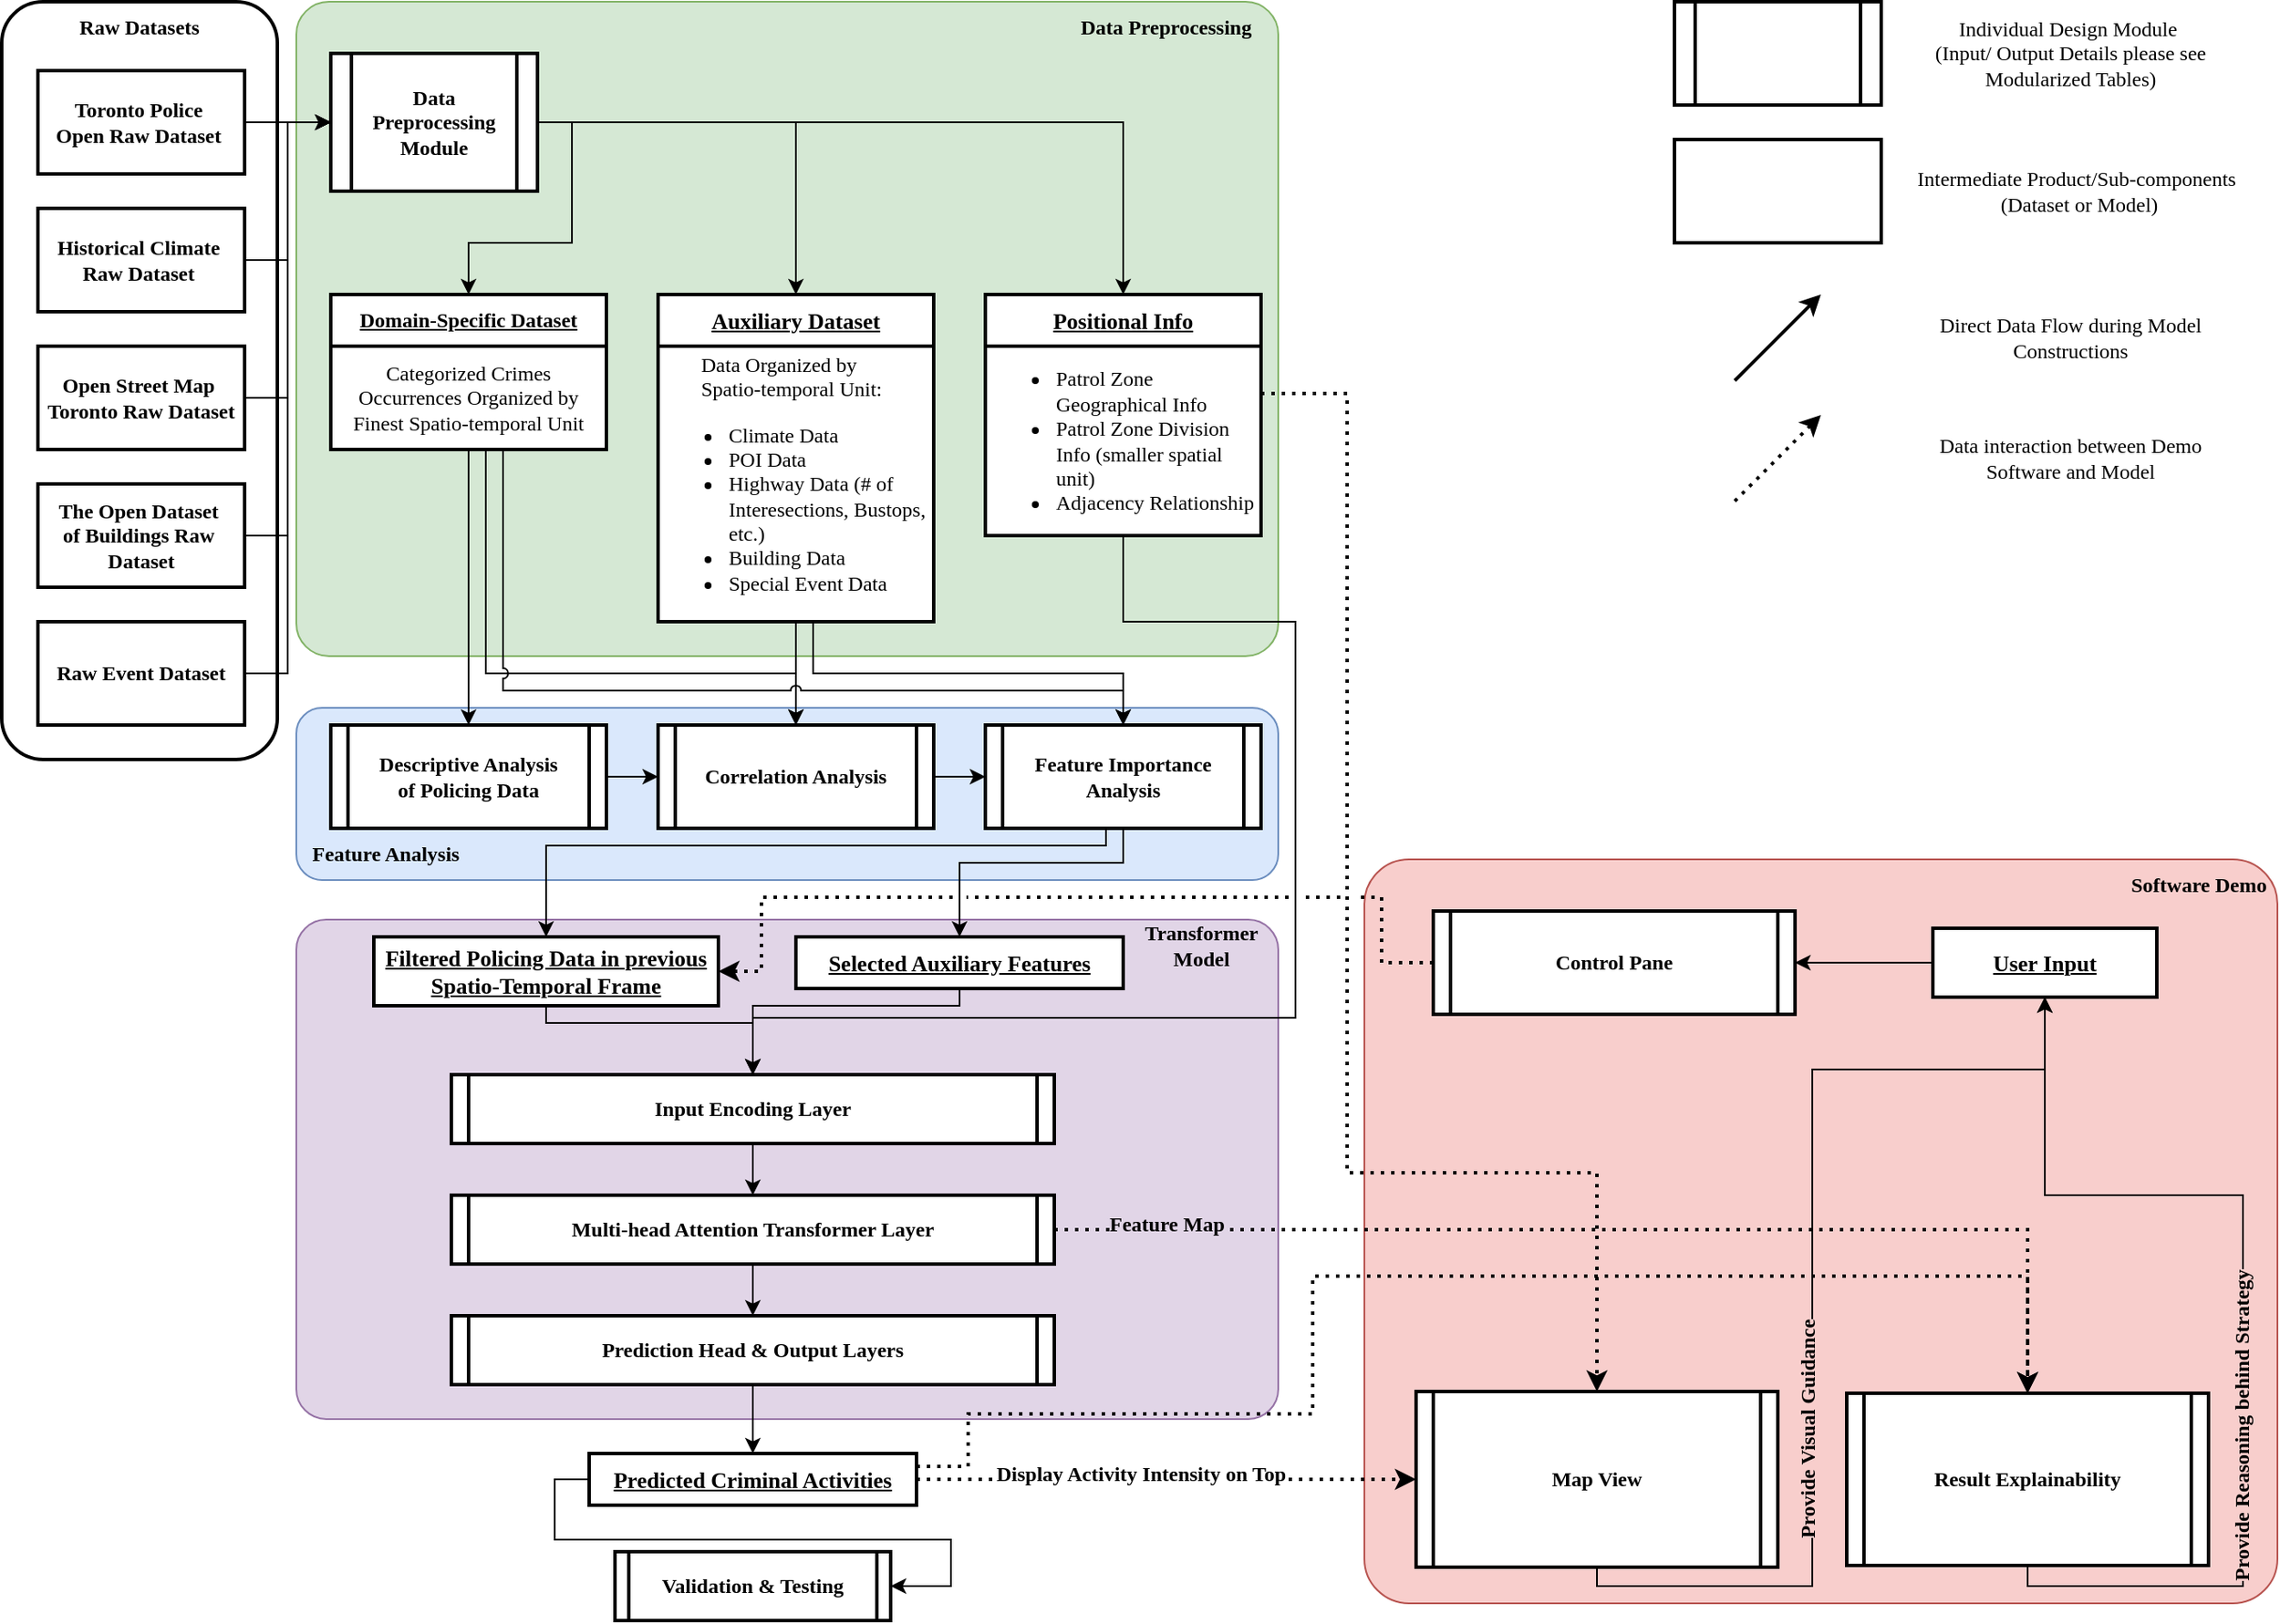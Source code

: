 <mxfile version="24.8.6">
  <diagram name="Page-1" id="9KT6z0C5snAwlKDgresB">
    <mxGraphModel dx="1434" dy="948" grid="1" gridSize="10" guides="1" tooltips="1" connect="1" arrows="1" fold="1" page="1" pageScale="1" pageWidth="850" pageHeight="1100" math="0" shadow="0">
      <root>
        <mxCell id="0" />
        <mxCell id="1" parent="0" />
        <mxCell id="OFZ48xxEI-NU4BdwsVLY-101" value="" style="rounded=1;whiteSpace=wrap;html=1;fillColor=#f8cecc;strokeColor=#b85450;arcSize=6;" vertex="1" parent="1">
          <mxGeometry x="900" y="618" width="530" height="432" as="geometry" />
        </mxCell>
        <mxCell id="OFZ48xxEI-NU4BdwsVLY-77" value="" style="rounded=1;whiteSpace=wrap;html=1;fillColor=#e1d5e7;strokeColor=#9673a6;arcSize=6;" vertex="1" parent="1">
          <mxGeometry x="280" y="653" width="570" height="290" as="geometry" />
        </mxCell>
        <mxCell id="OFZ48xxEI-NU4BdwsVLY-59" value="" style="rounded=1;whiteSpace=wrap;html=1;fillColor=#dae8fc;strokeColor=#6c8ebf;" vertex="1" parent="1">
          <mxGeometry x="280" y="530" width="570" height="100" as="geometry" />
        </mxCell>
        <mxCell id="OFZ48xxEI-NU4BdwsVLY-49" value="" style="rounded=1;whiteSpace=wrap;html=1;arcSize=5;fillColor=#d5e8d4;strokeColor=#82b366;" vertex="1" parent="1">
          <mxGeometry x="280" y="120" width="570" height="380" as="geometry" />
        </mxCell>
        <mxCell id="OFZ48xxEI-NU4BdwsVLY-46" value="" style="rounded=1;whiteSpace=wrap;html=1;fillColor=none;strokeColor=#000000;strokeWidth=2;" vertex="1" parent="1">
          <mxGeometry x="109" y="120" width="160" height="440" as="geometry" />
        </mxCell>
        <mxCell id="OFZ48xxEI-NU4BdwsVLY-25" style="edgeStyle=orthogonalEdgeStyle;rounded=0;orthogonalLoop=1;jettySize=auto;html=1;exitX=1;exitY=0.5;exitDx=0;exitDy=0;entryX=0;entryY=0.5;entryDx=0;entryDy=0;" edge="1" parent="1" source="OFZ48xxEI-NU4BdwsVLY-6" target="OFZ48xxEI-NU4BdwsVLY-14">
          <mxGeometry relative="1" as="geometry" />
        </mxCell>
        <mxCell id="OFZ48xxEI-NU4BdwsVLY-6" value="&lt;span style=&quot;white-space: nowrap;&quot;&gt;&lt;font face=&quot;Times New Roman&quot;&gt;&lt;b&gt;Toronto Police&amp;nbsp;&lt;/b&gt;&lt;/font&gt;&lt;/span&gt;&lt;div style=&quot;white-space: nowrap;&quot;&gt;&lt;font face=&quot;Times New Roman&quot;&gt;&lt;b&gt;Open Raw Dataset&amp;nbsp;&lt;/b&gt;&lt;/font&gt;&lt;/div&gt;" style="rounded=0;whiteSpace=wrap;html=1;strokeWidth=2;" vertex="1" parent="1">
          <mxGeometry x="130" y="160" width="120" height="60" as="geometry" />
        </mxCell>
        <mxCell id="OFZ48xxEI-NU4BdwsVLY-24" style="edgeStyle=orthogonalEdgeStyle;rounded=0;orthogonalLoop=1;jettySize=auto;html=1;exitX=1;exitY=0.5;exitDx=0;exitDy=0;entryX=0;entryY=0.5;entryDx=0;entryDy=0;" edge="1" parent="1" source="OFZ48xxEI-NU4BdwsVLY-7" target="OFZ48xxEI-NU4BdwsVLY-14">
          <mxGeometry relative="1" as="geometry" />
        </mxCell>
        <mxCell id="OFZ48xxEI-NU4BdwsVLY-7" value="&lt;font face=&quot;Times New Roman&quot;&gt;&lt;span style=&quot;text-wrap-mode: nowrap;&quot;&gt;&lt;b&gt;Historical Climate&amp;nbsp;&lt;/b&gt;&lt;/span&gt;&lt;/font&gt;&lt;div&gt;&lt;font face=&quot;Times New Roman&quot;&gt;&lt;span style=&quot;text-wrap-mode: nowrap;&quot;&gt;&lt;b&gt;Raw Dataset&amp;nbsp;&lt;/b&gt;&lt;/span&gt;&lt;/font&gt;&lt;/div&gt;" style="rounded=0;whiteSpace=wrap;html=1;strokeWidth=2;" vertex="1" parent="1">
          <mxGeometry x="130" y="240" width="120" height="60" as="geometry" />
        </mxCell>
        <mxCell id="OFZ48xxEI-NU4BdwsVLY-23" style="edgeStyle=orthogonalEdgeStyle;rounded=0;orthogonalLoop=1;jettySize=auto;html=1;exitX=1;exitY=0.5;exitDx=0;exitDy=0;entryX=0;entryY=0.5;entryDx=0;entryDy=0;" edge="1" parent="1" source="OFZ48xxEI-NU4BdwsVLY-12" target="OFZ48xxEI-NU4BdwsVLY-14">
          <mxGeometry relative="1" as="geometry" />
        </mxCell>
        <mxCell id="OFZ48xxEI-NU4BdwsVLY-12" value="&lt;font face=&quot;Times New Roman&quot;&gt;&lt;span style=&quot;text-wrap-mode: nowrap;&quot;&gt;&lt;b&gt;Open Street Map&amp;nbsp;&lt;/b&gt;&lt;/span&gt;&lt;/font&gt;&lt;div&gt;&lt;font face=&quot;Times New Roman&quot;&gt;&lt;span style=&quot;text-wrap-mode: nowrap;&quot;&gt;&lt;b&gt;Toronto Raw Dataset&lt;/b&gt;&lt;/span&gt;&lt;/font&gt;&lt;/div&gt;" style="rounded=0;whiteSpace=wrap;html=1;strokeWidth=2;" vertex="1" parent="1">
          <mxGeometry x="130" y="320" width="120" height="60" as="geometry" />
        </mxCell>
        <mxCell id="OFZ48xxEI-NU4BdwsVLY-21" style="edgeStyle=orthogonalEdgeStyle;rounded=0;orthogonalLoop=1;jettySize=auto;html=1;exitX=1;exitY=0.5;exitDx=0;exitDy=0;entryX=0;entryY=0.5;entryDx=0;entryDy=0;" edge="1" parent="1" source="OFZ48xxEI-NU4BdwsVLY-13" target="OFZ48xxEI-NU4BdwsVLY-14">
          <mxGeometry relative="1" as="geometry" />
        </mxCell>
        <mxCell id="OFZ48xxEI-NU4BdwsVLY-13" value="&lt;font face=&quot;Times New Roman&quot;&gt;&lt;span style=&quot;text-wrap-mode: nowrap;&quot;&gt;&lt;b&gt;The Open Dataset&amp;nbsp;&lt;/b&gt;&lt;/span&gt;&lt;/font&gt;&lt;div&gt;&lt;font face=&quot;Times New Roman&quot;&gt;&lt;span style=&quot;text-wrap-mode: nowrap;&quot;&gt;&lt;b&gt;of Buildings Raw&amp;nbsp;&lt;/b&gt;&lt;/span&gt;&lt;/font&gt;&lt;/div&gt;&lt;div&gt;&lt;font face=&quot;Times New Roman&quot;&gt;&lt;span style=&quot;text-wrap-mode: nowrap;&quot;&gt;&lt;b&gt;Dataset&lt;/b&gt;&lt;/span&gt;&lt;/font&gt;&lt;/div&gt;" style="rounded=0;whiteSpace=wrap;html=1;strokeWidth=2;" vertex="1" parent="1">
          <mxGeometry x="130" y="400" width="120" height="60" as="geometry" />
        </mxCell>
        <mxCell id="OFZ48xxEI-NU4BdwsVLY-39" style="edgeStyle=orthogonalEdgeStyle;rounded=0;orthogonalLoop=1;jettySize=auto;html=1;exitX=1;exitY=0.5;exitDx=0;exitDy=0;entryX=0.5;entryY=0;entryDx=0;entryDy=0;" edge="1" parent="1" source="OFZ48xxEI-NU4BdwsVLY-14" target="OFZ48xxEI-NU4BdwsVLY-33">
          <mxGeometry relative="1" as="geometry" />
        </mxCell>
        <mxCell id="OFZ48xxEI-NU4BdwsVLY-40" style="edgeStyle=orthogonalEdgeStyle;rounded=0;orthogonalLoop=1;jettySize=auto;html=1;exitX=1;exitY=0.5;exitDx=0;exitDy=0;entryX=0.5;entryY=0;entryDx=0;entryDy=0;" edge="1" parent="1" source="OFZ48xxEI-NU4BdwsVLY-14" target="OFZ48xxEI-NU4BdwsVLY-36">
          <mxGeometry relative="1" as="geometry" />
        </mxCell>
        <mxCell id="OFZ48xxEI-NU4BdwsVLY-43" style="edgeStyle=orthogonalEdgeStyle;rounded=0;orthogonalLoop=1;jettySize=auto;html=1;exitX=1;exitY=0.5;exitDx=0;exitDy=0;entryX=0.5;entryY=0;entryDx=0;entryDy=0;" edge="1" parent="1" source="OFZ48xxEI-NU4BdwsVLY-14" target="OFZ48xxEI-NU4BdwsVLY-42">
          <mxGeometry relative="1" as="geometry" />
        </mxCell>
        <mxCell id="OFZ48xxEI-NU4BdwsVLY-14" value="&lt;div&gt;Data&lt;/div&gt;Preprocessing&lt;div&gt;Module&lt;/div&gt;" style="shape=process;whiteSpace=wrap;html=1;backgroundOutline=1;strokeWidth=2;fontFamily=Times New Roman;fontStyle=1" vertex="1" parent="1">
          <mxGeometry x="300" y="150" width="120" height="80" as="geometry" />
        </mxCell>
        <mxCell id="OFZ48xxEI-NU4BdwsVLY-53" style="edgeStyle=orthogonalEdgeStyle;rounded=0;orthogonalLoop=1;jettySize=auto;html=1;exitX=0.5;exitY=1;exitDx=0;exitDy=0;entryX=0.5;entryY=0;entryDx=0;entryDy=0;" edge="1" parent="1" source="OFZ48xxEI-NU4BdwsVLY-32" target="OFZ48xxEI-NU4BdwsVLY-50">
          <mxGeometry relative="1" as="geometry" />
        </mxCell>
        <mxCell id="OFZ48xxEI-NU4BdwsVLY-55" style="edgeStyle=orthogonalEdgeStyle;rounded=0;orthogonalLoop=1;jettySize=auto;html=1;exitX=0.5;exitY=1;exitDx=0;exitDy=0;" edge="1" parent="1" source="OFZ48xxEI-NU4BdwsVLY-32" target="OFZ48xxEI-NU4BdwsVLY-51">
          <mxGeometry relative="1" as="geometry">
            <Array as="points">
              <mxPoint x="390" y="380" />
              <mxPoint x="390" y="510" />
              <mxPoint x="570" y="510" />
            </Array>
          </mxGeometry>
        </mxCell>
        <mxCell id="OFZ48xxEI-NU4BdwsVLY-57" style="edgeStyle=orthogonalEdgeStyle;rounded=0;orthogonalLoop=1;jettySize=auto;html=1;exitX=0.5;exitY=1;exitDx=0;exitDy=0;jumpStyle=arc;" edge="1" parent="1" source="OFZ48xxEI-NU4BdwsVLY-32" target="OFZ48xxEI-NU4BdwsVLY-54">
          <mxGeometry relative="1" as="geometry">
            <Array as="points">
              <mxPoint x="400" y="380" />
              <mxPoint x="400" y="520" />
              <mxPoint x="760" y="520" />
            </Array>
          </mxGeometry>
        </mxCell>
        <mxCell id="OFZ48xxEI-NU4BdwsVLY-32" value="&lt;span style=&quot;font-family: &amp;quot;Times New Roman&amp;quot;; text-align: left;&quot;&gt;Categorized Crimes Occurrences Organized by Finest S&lt;/span&gt;&lt;font face=&quot;Times New Roman&quot;&gt;&lt;span&gt;patio-temporal Unit&lt;/span&gt;&lt;/font&gt;" style="rounded=0;whiteSpace=wrap;html=1;strokeWidth=2;fontStyle=0" vertex="1" parent="1">
          <mxGeometry x="300" y="320" width="160" height="60" as="geometry" />
        </mxCell>
        <mxCell id="OFZ48xxEI-NU4BdwsVLY-33" value="Domain-Specific Dataset" style="rounded=0;whiteSpace=wrap;html=1;strokeWidth=2;fontStyle=5;fontFamily=Times New Roman;glass=0;" vertex="1" parent="1">
          <mxGeometry x="300" y="290" width="160" height="30" as="geometry" />
        </mxCell>
        <mxCell id="OFZ48xxEI-NU4BdwsVLY-56" style="edgeStyle=orthogonalEdgeStyle;rounded=0;orthogonalLoop=1;jettySize=auto;html=1;exitX=0.5;exitY=1;exitDx=0;exitDy=0;" edge="1" parent="1" source="OFZ48xxEI-NU4BdwsVLY-35" target="OFZ48xxEI-NU4BdwsVLY-51">
          <mxGeometry relative="1" as="geometry" />
        </mxCell>
        <mxCell id="OFZ48xxEI-NU4BdwsVLY-58" style="edgeStyle=orthogonalEdgeStyle;rounded=0;orthogonalLoop=1;jettySize=auto;html=1;exitX=0.5;exitY=1;exitDx=0;exitDy=0;entryX=0.5;entryY=0;entryDx=0;entryDy=0;" edge="1" parent="1" source="OFZ48xxEI-NU4BdwsVLY-35" target="OFZ48xxEI-NU4BdwsVLY-54">
          <mxGeometry relative="1" as="geometry">
            <Array as="points">
              <mxPoint x="580" y="480" />
              <mxPoint x="580" y="510" />
              <mxPoint x="760" y="510" />
            </Array>
          </mxGeometry>
        </mxCell>
        <mxCell id="OFZ48xxEI-NU4BdwsVLY-35" value="&lt;div style=&quot;text-align: left;&quot;&gt;&lt;span style=&quot;font-family: &amp;quot;Times New Roman&amp;quot;;&quot;&gt;&lt;span style=&quot;white-space: pre;&quot;&gt;&#x9;&lt;/span&gt;Data Organized by&amp;nbsp;&lt;/span&gt;&lt;br&gt;&lt;/div&gt;&lt;div style=&quot;text-align: left;&quot;&gt;&lt;font face=&quot;Times New Roman&quot;&gt;&lt;span&gt;&lt;span style=&quot;white-space: pre;&quot;&gt;&#x9;&lt;/span&gt;Spatio-temporal Unit:&lt;/span&gt;&lt;/font&gt;&lt;/div&gt;&lt;ul&gt;&lt;li style=&quot;text-align: left;&quot;&gt;&lt;font face=&quot;Times New Roman&quot;&gt;&lt;span&gt;Climate Data&lt;/span&gt;&lt;/font&gt;&lt;/li&gt;&lt;li style=&quot;text-align: left;&quot;&gt;&lt;span style=&quot;font-family: &amp;quot;Times New Roman&amp;quot;;&quot;&gt;POI Data&lt;/span&gt;&lt;/li&gt;&lt;li style=&quot;text-align: left;&quot;&gt;&lt;span style=&quot;font-family: &amp;quot;Times New Roman&amp;quot;;&quot;&gt;Highway Data (# of Interesections, Bustops, etc.)&lt;/span&gt;&lt;/li&gt;&lt;li style=&quot;text-align: left;&quot;&gt;&lt;span style=&quot;font-family: &amp;quot;Times New Roman&amp;quot;;&quot;&gt;Building Data&lt;/span&gt;&lt;/li&gt;&lt;li style=&quot;text-align: left;&quot;&gt;&lt;font face=&quot;Times New Roman&quot;&gt;&lt;span&gt;Special Event Data&lt;/span&gt;&lt;/font&gt;&lt;/li&gt;&lt;/ul&gt;" style="rounded=0;whiteSpace=wrap;html=1;strokeWidth=2;fontStyle=0" vertex="1" parent="1">
          <mxGeometry x="490" y="320" width="160" height="160" as="geometry" />
        </mxCell>
        <mxCell id="OFZ48xxEI-NU4BdwsVLY-36" value="&lt;p class=&quot;p1&quot; style=&quot;margin: 0px; font-stretch: normal; font-size: 13px; line-height: normal; font-size-adjust: none; font-kerning: auto; font-variant-alternates: normal; font-variant-ligatures: normal; font-variant-numeric: normal; font-variant-east-asian: normal; font-variant-position: normal; font-feature-settings: normal; font-optical-sizing: auto; font-variation-settings: normal; text-align: start;&quot;&gt;Auxiliary Dataset&lt;/p&gt;" style="rounded=0;whiteSpace=wrap;html=1;strokeWidth=2;fontStyle=5;fontFamily=Times New Roman;glass=0;" vertex="1" parent="1">
          <mxGeometry x="490" y="290" width="160" height="30" as="geometry" />
        </mxCell>
        <mxCell id="OFZ48xxEI-NU4BdwsVLY-38" style="edgeStyle=orthogonalEdgeStyle;rounded=0;orthogonalLoop=1;jettySize=auto;html=1;exitX=1;exitY=0.5;exitDx=0;exitDy=0;entryX=0;entryY=0.5;entryDx=0;entryDy=0;" edge="1" parent="1" source="OFZ48xxEI-NU4BdwsVLY-37" target="OFZ48xxEI-NU4BdwsVLY-14">
          <mxGeometry relative="1" as="geometry" />
        </mxCell>
        <mxCell id="OFZ48xxEI-NU4BdwsVLY-37" value="&lt;font face=&quot;Times New Roman&quot;&gt;&lt;span style=&quot;text-wrap-mode: nowrap;&quot;&gt;&lt;b&gt;Raw Event Dataset&lt;/b&gt;&lt;/span&gt;&lt;/font&gt;" style="rounded=0;whiteSpace=wrap;html=1;strokeWidth=2;" vertex="1" parent="1">
          <mxGeometry x="130" y="480" width="120" height="60" as="geometry" />
        </mxCell>
        <mxCell id="OFZ48xxEI-NU4BdwsVLY-72" style="edgeStyle=orthogonalEdgeStyle;rounded=0;orthogonalLoop=1;jettySize=auto;html=1;exitX=0.5;exitY=1;exitDx=0;exitDy=0;entryX=0.5;entryY=0;entryDx=0;entryDy=0;jumpStyle=arc;" edge="1" parent="1" source="OFZ48xxEI-NU4BdwsVLY-41" target="OFZ48xxEI-NU4BdwsVLY-68">
          <mxGeometry relative="1" as="geometry">
            <Array as="points">
              <mxPoint x="760" y="480" />
              <mxPoint x="860" y="480" />
              <mxPoint x="860" y="710" />
              <mxPoint x="545" y="710" />
            </Array>
          </mxGeometry>
        </mxCell>
        <mxCell id="OFZ48xxEI-NU4BdwsVLY-92" style="edgeStyle=orthogonalEdgeStyle;rounded=0;orthogonalLoop=1;jettySize=auto;html=1;exitX=1;exitY=0.25;exitDx=0;exitDy=0;entryX=0.5;entryY=0;entryDx=0;entryDy=0;dashed=1;dashPattern=1 2;strokeWidth=2;jumpStyle=arc;" edge="1" parent="1" source="OFZ48xxEI-NU4BdwsVLY-41" target="OFZ48xxEI-NU4BdwsVLY-84">
          <mxGeometry relative="1" as="geometry">
            <Array as="points">
              <mxPoint x="890" y="348" />
              <mxPoint x="890" y="800" />
              <mxPoint x="1035" y="800" />
            </Array>
          </mxGeometry>
        </mxCell>
        <mxCell id="OFZ48xxEI-NU4BdwsVLY-41" value="&lt;ul&gt;&lt;li style=&quot;text-align: left;&quot;&gt;&lt;font face=&quot;Times New Roman&quot;&gt;&lt;span&gt;Patrol Zone Geographical&amp;nbsp;Info&lt;/span&gt;&lt;/font&gt;&lt;/li&gt;&lt;li style=&quot;text-align: left;&quot;&gt;&lt;font face=&quot;Times New Roman&quot;&gt;&lt;span&gt;Patrol Zone Division Info (smaller spatial unit)&lt;/span&gt;&lt;/font&gt;&lt;/li&gt;&lt;li style=&quot;text-align: left;&quot;&gt;&lt;font face=&quot;Times New Roman&quot;&gt;&lt;span&gt;Adjacency Relationship&lt;/span&gt;&lt;/font&gt;&lt;/li&gt;&lt;/ul&gt;" style="rounded=0;whiteSpace=wrap;html=1;strokeWidth=2;fontStyle=0" vertex="1" parent="1">
          <mxGeometry x="680" y="320" width="160" height="110" as="geometry" />
        </mxCell>
        <mxCell id="OFZ48xxEI-NU4BdwsVLY-42" value="&lt;p class=&quot;p1&quot; style=&quot;margin: 0px; font-stretch: normal; font-size: 13px; line-height: normal; font-size-adjust: none; font-kerning: auto; font-variant-alternates: normal; font-variant-ligatures: normal; font-variant-numeric: normal; font-variant-east-asian: normal; font-variant-position: normal; font-feature-settings: normal; font-optical-sizing: auto; font-variation-settings: normal; text-align: start;&quot;&gt;Positional Info&lt;/p&gt;" style="rounded=0;whiteSpace=wrap;html=1;strokeWidth=2;fontStyle=5;fontFamily=Times New Roman;glass=0;" vertex="1" parent="1">
          <mxGeometry x="680" y="290" width="160" height="30" as="geometry" />
        </mxCell>
        <mxCell id="OFZ48xxEI-NU4BdwsVLY-47" value="Raw Datasets" style="text;html=1;align=center;verticalAlign=middle;whiteSpace=wrap;rounded=0;fontFamily=Times New Roman;fontStyle=1" vertex="1" parent="1">
          <mxGeometry x="124" y="120" width="130" height="30" as="geometry" />
        </mxCell>
        <mxCell id="OFZ48xxEI-NU4BdwsVLY-117" style="edgeStyle=orthogonalEdgeStyle;rounded=0;orthogonalLoop=1;jettySize=auto;html=1;exitX=1;exitY=0.5;exitDx=0;exitDy=0;entryX=0;entryY=0.5;entryDx=0;entryDy=0;" edge="1" parent="1" source="OFZ48xxEI-NU4BdwsVLY-50" target="OFZ48xxEI-NU4BdwsVLY-51">
          <mxGeometry relative="1" as="geometry" />
        </mxCell>
        <mxCell id="OFZ48xxEI-NU4BdwsVLY-50" value="Descriptive Analysis&lt;div&gt;of Policing Data&lt;/div&gt;" style="shape=process;whiteSpace=wrap;html=1;backgroundOutline=1;size=0.062;strokeWidth=2;fontFamily=Times New Roman;fontStyle=1" vertex="1" parent="1">
          <mxGeometry x="300" y="540" width="160" height="60" as="geometry" />
        </mxCell>
        <mxCell id="OFZ48xxEI-NU4BdwsVLY-118" style="edgeStyle=orthogonalEdgeStyle;rounded=0;orthogonalLoop=1;jettySize=auto;html=1;exitX=1;exitY=0.5;exitDx=0;exitDy=0;entryX=0;entryY=0.5;entryDx=0;entryDy=0;" edge="1" parent="1" source="OFZ48xxEI-NU4BdwsVLY-51" target="OFZ48xxEI-NU4BdwsVLY-54">
          <mxGeometry relative="1" as="geometry" />
        </mxCell>
        <mxCell id="OFZ48xxEI-NU4BdwsVLY-51" value="Correlation Analysis" style="shape=process;whiteSpace=wrap;html=1;backgroundOutline=1;size=0.062;strokeWidth=2;fontFamily=Times New Roman;fontStyle=1" vertex="1" parent="1">
          <mxGeometry x="490" y="540" width="160" height="60" as="geometry" />
        </mxCell>
        <mxCell id="OFZ48xxEI-NU4BdwsVLY-62" style="edgeStyle=orthogonalEdgeStyle;rounded=0;orthogonalLoop=1;jettySize=auto;html=1;exitX=0.5;exitY=1;exitDx=0;exitDy=0;entryX=0.5;entryY=0;entryDx=0;entryDy=0;" edge="1" parent="1" source="OFZ48xxEI-NU4BdwsVLY-54" target="OFZ48xxEI-NU4BdwsVLY-60">
          <mxGeometry relative="1" as="geometry">
            <Array as="points">
              <mxPoint x="760" y="620" />
              <mxPoint x="665" y="620" />
            </Array>
          </mxGeometry>
        </mxCell>
        <mxCell id="OFZ48xxEI-NU4BdwsVLY-66" style="edgeStyle=orthogonalEdgeStyle;rounded=0;orthogonalLoop=1;jettySize=auto;html=1;exitX=0.5;exitY=1;exitDx=0;exitDy=0;entryX=0.5;entryY=0;entryDx=0;entryDy=0;jumpStyle=arc;" edge="1" parent="1" source="OFZ48xxEI-NU4BdwsVLY-54" target="OFZ48xxEI-NU4BdwsVLY-63">
          <mxGeometry relative="1" as="geometry">
            <Array as="points">
              <mxPoint x="750" y="600" />
              <mxPoint x="750" y="610" />
              <mxPoint x="425" y="610" />
            </Array>
          </mxGeometry>
        </mxCell>
        <mxCell id="OFZ48xxEI-NU4BdwsVLY-54" value="Feature Importance Analysis" style="shape=process;whiteSpace=wrap;html=1;backgroundOutline=1;size=0.062;strokeWidth=2;fontFamily=Times New Roman;fontStyle=1" vertex="1" parent="1">
          <mxGeometry x="680" y="540" width="160" height="60" as="geometry" />
        </mxCell>
        <mxCell id="OFZ48xxEI-NU4BdwsVLY-70" style="edgeStyle=orthogonalEdgeStyle;rounded=0;orthogonalLoop=1;jettySize=auto;html=1;exitX=0.5;exitY=1;exitDx=0;exitDy=0;entryX=0.5;entryY=0;entryDx=0;entryDy=0;" edge="1" parent="1" source="OFZ48xxEI-NU4BdwsVLY-60" target="OFZ48xxEI-NU4BdwsVLY-68">
          <mxGeometry relative="1" as="geometry">
            <Array as="points">
              <mxPoint x="665" y="703" />
              <mxPoint x="545" y="703" />
            </Array>
          </mxGeometry>
        </mxCell>
        <mxCell id="OFZ48xxEI-NU4BdwsVLY-60" value="&lt;p class=&quot;p1&quot; style=&quot;margin: 0px; font-stretch: normal; font-size: 13px; line-height: normal; font-size-adjust: none; font-kerning: auto; font-variant-alternates: normal; font-variant-ligatures: normal; font-variant-numeric: normal; font-variant-east-asian: normal; font-variant-position: normal; font-feature-settings: normal; font-optical-sizing: auto; font-variation-settings: normal; text-align: start;&quot;&gt;Selected Auxiliary Features&lt;/p&gt;" style="rounded=0;whiteSpace=wrap;html=1;strokeWidth=2;fontStyle=5;fontFamily=Times New Roman;glass=0;" vertex="1" parent="1">
          <mxGeometry x="570" y="663" width="190" height="30" as="geometry" />
        </mxCell>
        <mxCell id="OFZ48xxEI-NU4BdwsVLY-69" style="edgeStyle=orthogonalEdgeStyle;rounded=0;orthogonalLoop=1;jettySize=auto;html=1;exitX=0.5;exitY=1;exitDx=0;exitDy=0;" edge="1" parent="1" source="OFZ48xxEI-NU4BdwsVLY-63" target="OFZ48xxEI-NU4BdwsVLY-68">
          <mxGeometry relative="1" as="geometry">
            <Array as="points">
              <mxPoint x="425" y="713" />
              <mxPoint x="545" y="713" />
            </Array>
          </mxGeometry>
        </mxCell>
        <mxCell id="OFZ48xxEI-NU4BdwsVLY-63" value="&lt;p style=&quot;margin: 0px; font-stretch: normal; font-size: 13px; line-height: normal; font-size-adjust: none; font-kerning: auto; font-variant-alternates: normal; font-variant-ligatures: normal; font-variant-numeric: normal; font-variant-east-asian: normal; font-variant-position: normal; font-feature-settings: normal; font-optical-sizing: auto; font-variation-settings: normal;&quot; class=&quot;p1&quot;&gt;Filtered Policing Data in previous Spatio-Temporal Frame&lt;/p&gt;" style="rounded=0;whiteSpace=wrap;html=1;strokeWidth=2;fontStyle=5;fontFamily=Times New Roman;glass=0;align=center;" vertex="1" parent="1">
          <mxGeometry x="325" y="663" width="200" height="40" as="geometry" />
        </mxCell>
        <mxCell id="OFZ48xxEI-NU4BdwsVLY-75" style="edgeStyle=orthogonalEdgeStyle;rounded=0;orthogonalLoop=1;jettySize=auto;html=1;exitX=0.5;exitY=1;exitDx=0;exitDy=0;entryX=0.5;entryY=0;entryDx=0;entryDy=0;" edge="1" parent="1" source="OFZ48xxEI-NU4BdwsVLY-68" target="OFZ48xxEI-NU4BdwsVLY-74">
          <mxGeometry relative="1" as="geometry" />
        </mxCell>
        <mxCell id="OFZ48xxEI-NU4BdwsVLY-68" value="Input Encoding Layer" style="shape=process;whiteSpace=wrap;html=1;backgroundOutline=1;size=0.029;strokeWidth=2;fontFamily=Times New Roman;fontStyle=1" vertex="1" parent="1">
          <mxGeometry x="370" y="743" width="350" height="40" as="geometry" />
        </mxCell>
        <mxCell id="OFZ48xxEI-NU4BdwsVLY-73" value="Data Preprocessing" style="text;html=1;align=center;verticalAlign=middle;whiteSpace=wrap;rounded=0;fontFamily=Times New Roman;fontStyle=1" vertex="1" parent="1">
          <mxGeometry x="720" y="120" width="130" height="30" as="geometry" />
        </mxCell>
        <mxCell id="OFZ48xxEI-NU4BdwsVLY-78" style="edgeStyle=orthogonalEdgeStyle;rounded=0;orthogonalLoop=1;jettySize=auto;html=1;exitX=0.5;exitY=1;exitDx=0;exitDy=0;entryX=0.5;entryY=0;entryDx=0;entryDy=0;" edge="1" parent="1" source="OFZ48xxEI-NU4BdwsVLY-74" target="OFZ48xxEI-NU4BdwsVLY-76">
          <mxGeometry relative="1" as="geometry" />
        </mxCell>
        <mxCell id="OFZ48xxEI-NU4BdwsVLY-94" style="edgeStyle=orthogonalEdgeStyle;rounded=0;orthogonalLoop=1;jettySize=auto;html=1;exitX=1;exitY=0.5;exitDx=0;exitDy=0;entryX=0.5;entryY=0;entryDx=0;entryDy=0;dashed=1;dashPattern=1 2;strokeWidth=2;" edge="1" parent="1" source="OFZ48xxEI-NU4BdwsVLY-74" target="OFZ48xxEI-NU4BdwsVLY-93">
          <mxGeometry relative="1" as="geometry" />
        </mxCell>
        <mxCell id="OFZ48xxEI-NU4BdwsVLY-111" value="&lt;font style=&quot;font-size: 12px;&quot; face=&quot;Times New Roman&quot;&gt;&lt;b style=&quot;font-size: 12px;&quot;&gt;Feature Map&lt;/b&gt;&lt;/font&gt;" style="edgeLabel;html=1;align=center;verticalAlign=middle;resizable=0;points=[];labelBackgroundColor=#e1d5e7;fontSize=12;" vertex="1" connectable="0" parent="OFZ48xxEI-NU4BdwsVLY-94">
          <mxGeometry x="-0.321" y="2" relative="1" as="geometry">
            <mxPoint x="-159" y="-1" as="offset" />
          </mxGeometry>
        </mxCell>
        <mxCell id="OFZ48xxEI-NU4BdwsVLY-74" value="&lt;p style=&quot;margin: 0px; font-stretch: normal; line-height: normal; font-size-adjust: none; font-kerning: auto; font-variant-alternates: normal; font-variant-ligatures: normal; font-variant-numeric: normal; font-variant-east-asian: normal; font-variant-position: normal; font-feature-settings: normal; font-optical-sizing: auto; font-variation-settings: normal; text-align: start;&quot; class=&quot;p1&quot;&gt;&lt;font style=&quot;font-size: 12px;&quot;&gt;Multi-head Attention Transformer Layer&lt;/font&gt;&lt;/p&gt;" style="shape=process;whiteSpace=wrap;html=1;backgroundOutline=1;size=0.029;strokeWidth=2;fontFamily=Times New Roman;fontStyle=1" vertex="1" parent="1">
          <mxGeometry x="370" y="813" width="350" height="40" as="geometry" />
        </mxCell>
        <mxCell id="OFZ48xxEI-NU4BdwsVLY-81" style="edgeStyle=orthogonalEdgeStyle;rounded=0;orthogonalLoop=1;jettySize=auto;html=1;exitX=0.5;exitY=1;exitDx=0;exitDy=0;entryX=0.5;entryY=0;entryDx=0;entryDy=0;" edge="1" parent="1" source="OFZ48xxEI-NU4BdwsVLY-76" target="OFZ48xxEI-NU4BdwsVLY-80">
          <mxGeometry relative="1" as="geometry" />
        </mxCell>
        <mxCell id="OFZ48xxEI-NU4BdwsVLY-76" value="&lt;p style=&quot;margin: 0px; font-stretch: normal; line-height: normal; font-size-adjust: none; font-kerning: auto; font-variant-alternates: normal; font-variant-ligatures: normal; font-variant-numeric: normal; font-variant-east-asian: normal; font-variant-position: normal; font-feature-settings: normal; font-optical-sizing: auto; font-variation-settings: normal; text-align: start;&quot; class=&quot;p1&quot;&gt;&lt;font style=&quot;font-size: 12px;&quot;&gt;Prediction Head &amp;amp; Output Layers&lt;/font&gt;&lt;/p&gt;" style="shape=process;whiteSpace=wrap;html=1;backgroundOutline=1;size=0.029;strokeWidth=2;fontFamily=Times New Roman;fontStyle=1" vertex="1" parent="1">
          <mxGeometry x="370" y="883" width="350" height="40" as="geometry" />
        </mxCell>
        <mxCell id="OFZ48xxEI-NU4BdwsVLY-87" style="edgeStyle=orthogonalEdgeStyle;rounded=0;orthogonalLoop=1;jettySize=auto;html=1;exitX=0;exitY=0.5;exitDx=0;exitDy=0;entryX=1;entryY=0.5;entryDx=0;entryDy=0;" edge="1" parent="1" source="OFZ48xxEI-NU4BdwsVLY-80" target="OFZ48xxEI-NU4BdwsVLY-86">
          <mxGeometry relative="1" as="geometry" />
        </mxCell>
        <mxCell id="OFZ48xxEI-NU4BdwsVLY-91" style="edgeStyle=orthogonalEdgeStyle;rounded=0;orthogonalLoop=1;jettySize=auto;html=1;exitX=1;exitY=0.5;exitDx=0;exitDy=0;entryX=0;entryY=0.5;entryDx=0;entryDy=0;dashed=1;dashPattern=1 2;strokeWidth=2;" edge="1" parent="1" source="OFZ48xxEI-NU4BdwsVLY-80" target="OFZ48xxEI-NU4BdwsVLY-84">
          <mxGeometry relative="1" as="geometry" />
        </mxCell>
        <mxCell id="OFZ48xxEI-NU4BdwsVLY-119" style="edgeStyle=orthogonalEdgeStyle;rounded=0;orthogonalLoop=1;jettySize=auto;html=1;exitX=1;exitY=0.25;exitDx=0;exitDy=0;entryX=0.5;entryY=0;entryDx=0;entryDy=0;strokeWidth=2;dashed=1;dashPattern=1 2;" edge="1" parent="1" source="OFZ48xxEI-NU4BdwsVLY-80" target="OFZ48xxEI-NU4BdwsVLY-93">
          <mxGeometry relative="1" as="geometry">
            <Array as="points">
              <mxPoint x="670" y="971" />
              <mxPoint x="670" y="940" />
              <mxPoint x="870" y="940" />
              <mxPoint x="870" y="860" />
              <mxPoint x="1285" y="860" />
            </Array>
          </mxGeometry>
        </mxCell>
        <mxCell id="OFZ48xxEI-NU4BdwsVLY-80" value="&lt;p class=&quot;p1&quot; style=&quot;margin: 0px; font-stretch: normal; font-size: 13px; line-height: normal; font-size-adjust: none; font-kerning: auto; font-variant-alternates: normal; font-variant-ligatures: normal; font-variant-numeric: normal; font-variant-east-asian: normal; font-variant-position: normal; font-feature-settings: normal; font-optical-sizing: auto; font-variation-settings: normal; text-align: start;&quot;&gt;Predicted Criminal Activities&lt;/p&gt;" style="rounded=0;whiteSpace=wrap;html=1;strokeWidth=2;fontStyle=5;fontFamily=Times New Roman;glass=0;" vertex="1" parent="1">
          <mxGeometry x="450" y="963" width="190" height="30" as="geometry" />
        </mxCell>
        <mxCell id="OFZ48xxEI-NU4BdwsVLY-82" value="Feature Analysis" style="text;html=1;align=center;verticalAlign=middle;whiteSpace=wrap;rounded=0;fontFamily=Times New Roman;fontStyle=1" vertex="1" parent="1">
          <mxGeometry x="267" y="600" width="130" height="30" as="geometry" />
        </mxCell>
        <mxCell id="OFZ48xxEI-NU4BdwsVLY-83" value="Transformer Model" style="text;html=1;align=center;verticalAlign=middle;whiteSpace=wrap;rounded=0;fontFamily=Times New Roman;fontStyle=1" vertex="1" parent="1">
          <mxGeometry x="760" y="653" width="91" height="30" as="geometry" />
        </mxCell>
        <mxCell id="OFZ48xxEI-NU4BdwsVLY-99" style="edgeStyle=orthogonalEdgeStyle;rounded=0;orthogonalLoop=1;jettySize=auto;html=1;exitX=0.5;exitY=1;exitDx=0;exitDy=0;entryX=0.5;entryY=1;entryDx=0;entryDy=0;" edge="1" parent="1" source="OFZ48xxEI-NU4BdwsVLY-84" target="OFZ48xxEI-NU4BdwsVLY-95">
          <mxGeometry relative="1" as="geometry">
            <Array as="points">
              <mxPoint x="1035" y="1040" />
              <mxPoint x="1160" y="1040" />
              <mxPoint x="1160" y="740" />
              <mxPoint x="1295" y="740" />
            </Array>
          </mxGeometry>
        </mxCell>
        <mxCell id="OFZ48xxEI-NU4BdwsVLY-84" value="Map View" style="shape=process;whiteSpace=wrap;html=1;backgroundOutline=1;strokeWidth=2;size=0.048;fontFamily=Times New Roman;fontStyle=1" vertex="1" parent="1">
          <mxGeometry x="930" y="927" width="210" height="102" as="geometry" />
        </mxCell>
        <mxCell id="OFZ48xxEI-NU4BdwsVLY-90" style="edgeStyle=orthogonalEdgeStyle;rounded=0;orthogonalLoop=1;jettySize=auto;html=1;exitX=0;exitY=0.5;exitDx=0;exitDy=0;entryX=1;entryY=0.5;entryDx=0;entryDy=0;jumpStyle=gap;dashed=1;dashPattern=1 2;strokeWidth=2;" edge="1" parent="1" source="OFZ48xxEI-NU4BdwsVLY-85" target="OFZ48xxEI-NU4BdwsVLY-63">
          <mxGeometry relative="1" as="geometry">
            <Array as="points">
              <mxPoint x="910" y="678" />
              <mxPoint x="910" y="640" />
              <mxPoint x="550" y="640" />
              <mxPoint x="550" y="683" />
            </Array>
          </mxGeometry>
        </mxCell>
        <mxCell id="OFZ48xxEI-NU4BdwsVLY-85" value="Control Pane" style="shape=process;whiteSpace=wrap;html=1;backgroundOutline=1;strokeWidth=2;size=0.048;fontFamily=Times New Roman;fontStyle=1" vertex="1" parent="1">
          <mxGeometry x="940" y="648" width="210" height="60" as="geometry" />
        </mxCell>
        <mxCell id="OFZ48xxEI-NU4BdwsVLY-86" value="Validation &amp;amp; Testing" style="shape=process;whiteSpace=wrap;html=1;backgroundOutline=1;size=0.05;strokeWidth=2;fontFamily=Times New Roman;fontStyle=1" vertex="1" parent="1">
          <mxGeometry x="465" y="1020" width="160" height="40" as="geometry" />
        </mxCell>
        <mxCell id="OFZ48xxEI-NU4BdwsVLY-100" style="edgeStyle=orthogonalEdgeStyle;rounded=0;orthogonalLoop=1;jettySize=auto;html=1;exitX=0.5;exitY=1;exitDx=0;exitDy=0;entryX=0.5;entryY=1;entryDx=0;entryDy=0;" edge="1" parent="1" source="OFZ48xxEI-NU4BdwsVLY-93" target="OFZ48xxEI-NU4BdwsVLY-95">
          <mxGeometry relative="1" as="geometry">
            <Array as="points">
              <mxPoint x="1285" y="1040" />
              <mxPoint x="1410" y="1040" />
              <mxPoint x="1410" y="813" />
              <mxPoint x="1295" y="813" />
            </Array>
          </mxGeometry>
        </mxCell>
        <mxCell id="OFZ48xxEI-NU4BdwsVLY-93" value="Result Explainability" style="shape=process;whiteSpace=wrap;html=1;backgroundOutline=1;strokeWidth=2;size=0.048;fontFamily=Times New Roman;fontStyle=1" vertex="1" parent="1">
          <mxGeometry x="1180" y="928" width="210" height="100" as="geometry" />
        </mxCell>
        <mxCell id="OFZ48xxEI-NU4BdwsVLY-96" style="edgeStyle=orthogonalEdgeStyle;rounded=0;orthogonalLoop=1;jettySize=auto;html=1;exitX=0;exitY=0.5;exitDx=0;exitDy=0;entryX=1;entryY=0.5;entryDx=0;entryDy=0;" edge="1" parent="1" source="OFZ48xxEI-NU4BdwsVLY-95" target="OFZ48xxEI-NU4BdwsVLY-85">
          <mxGeometry relative="1" as="geometry" />
        </mxCell>
        <mxCell id="OFZ48xxEI-NU4BdwsVLY-95" value="&lt;p style=&quot;margin: 0px; font-stretch: normal; font-size: 13px; line-height: normal; font-size-adjust: none; font-kerning: auto; font-variant-alternates: normal; font-variant-ligatures: normal; font-variant-numeric: normal; font-variant-east-asian: normal; font-variant-position: normal; font-feature-settings: normal; font-optical-sizing: auto; font-variation-settings: normal;&quot; class=&quot;p1&quot;&gt;User Input&lt;/p&gt;" style="rounded=0;whiteSpace=wrap;html=1;strokeWidth=2;fontStyle=5;fontFamily=Times New Roman;glass=0;align=center;" vertex="1" parent="1">
          <mxGeometry x="1230" y="658" width="130" height="40" as="geometry" />
        </mxCell>
        <mxCell id="OFZ48xxEI-NU4BdwsVLY-102" value="Software Demo" style="text;html=1;align=center;verticalAlign=middle;whiteSpace=wrap;rounded=0;fontFamily=Times New Roman;fontStyle=1" vertex="1" parent="1">
          <mxGeometry x="1339" y="618" width="91" height="30" as="geometry" />
        </mxCell>
        <mxCell id="OFZ48xxEI-NU4BdwsVLY-103" value="" style="shape=process;whiteSpace=wrap;html=1;backgroundOutline=1;strokeWidth=2;" vertex="1" parent="1">
          <mxGeometry x="1080" y="120" width="120" height="60" as="geometry" />
        </mxCell>
        <mxCell id="OFZ48xxEI-NU4BdwsVLY-104" value="" style="rounded=0;whiteSpace=wrap;html=1;strokeWidth=2;" vertex="1" parent="1">
          <mxGeometry x="1080" y="200" width="120" height="60" as="geometry" />
        </mxCell>
        <mxCell id="OFZ48xxEI-NU4BdwsVLY-105" value="" style="endArrow=classic;html=1;rounded=0;strokeWidth=2;" edge="1" parent="1">
          <mxGeometry width="50" height="50" relative="1" as="geometry">
            <mxPoint x="1115" y="340" as="sourcePoint" />
            <mxPoint x="1165" y="290" as="targetPoint" />
          </mxGeometry>
        </mxCell>
        <mxCell id="OFZ48xxEI-NU4BdwsVLY-106" value="" style="endArrow=classic;html=1;rounded=0;strokeWidth=2;dashed=1;dashPattern=1 2;" edge="1" parent="1">
          <mxGeometry width="50" height="50" relative="1" as="geometry">
            <mxPoint x="1115" y="410" as="sourcePoint" />
            <mxPoint x="1165" y="360" as="targetPoint" />
          </mxGeometry>
        </mxCell>
        <mxCell id="OFZ48xxEI-NU4BdwsVLY-107" value="Individual Design Module&amp;nbsp;&lt;div&gt;(Input/ Output Details please see Modularized Tables)&lt;/div&gt;" style="text;html=1;align=center;verticalAlign=middle;whiteSpace=wrap;rounded=0;fontFamily=Times New Roman;" vertex="1" parent="1">
          <mxGeometry x="1220" y="135" width="180" height="30" as="geometry" />
        </mxCell>
        <mxCell id="OFZ48xxEI-NU4BdwsVLY-108" value="Intermediate Product/Sub-components&amp;nbsp;&lt;div&gt;(Dataset or Model)&lt;/div&gt;" style="text;html=1;align=center;verticalAlign=middle;whiteSpace=wrap;rounded=0;fontFamily=Times New Roman;" vertex="1" parent="1">
          <mxGeometry x="1220" y="215" width="190" height="30" as="geometry" />
        </mxCell>
        <mxCell id="OFZ48xxEI-NU4BdwsVLY-109" value="Direct Data Flow during Model Constructions" style="text;html=1;align=center;verticalAlign=middle;whiteSpace=wrap;rounded=0;fontFamily=Times New Roman;" vertex="1" parent="1">
          <mxGeometry x="1215" y="300" width="190" height="30" as="geometry" />
        </mxCell>
        <mxCell id="OFZ48xxEI-NU4BdwsVLY-110" value="Data interaction between Demo Software and Model" style="text;html=1;align=center;verticalAlign=middle;whiteSpace=wrap;rounded=0;fontFamily=Times New Roman;" vertex="1" parent="1">
          <mxGeometry x="1215" y="370" width="190" height="30" as="geometry" />
        </mxCell>
        <mxCell id="OFZ48xxEI-NU4BdwsVLY-112" value="&lt;font face=&quot;Times New Roman&quot; style=&quot;font-size: 12px;&quot;&gt;&lt;b style=&quot;font-size: 12px;&quot;&gt;Display Activity Intensity on Top&lt;/b&gt;&lt;/font&gt;" style="edgeLabel;html=1;align=center;verticalAlign=middle;resizable=0;points=[];labelBackgroundColor=default;fontSize=12;" vertex="1" connectable="0" parent="1">
          <mxGeometry x="770" y="975" as="geometry" />
        </mxCell>
        <mxCell id="OFZ48xxEI-NU4BdwsVLY-114" value="&lt;font face=&quot;Times New Roman&quot; style=&quot;font-size: 12px;&quot;&gt;&lt;b style=&quot;font-size: 12px;&quot;&gt;Provide Visual Guidance&lt;/b&gt;&lt;/font&gt;" style="edgeLabel;html=1;align=center;verticalAlign=middle;resizable=0;points=[];labelBackgroundColor=#f8cecc;fontSize=12;rotation=-90;" vertex="1" connectable="0" parent="1">
          <mxGeometry x="1161" y="953" as="geometry">
            <mxPoint x="4" y="-4" as="offset" />
          </mxGeometry>
        </mxCell>
        <mxCell id="OFZ48xxEI-NU4BdwsVLY-116" value="&lt;font size=&quot;1&quot; face=&quot;Times New Roman&quot;&gt;&lt;b style=&quot;font-size: 12px;&quot;&gt;Provide Reasoning behind Strategy&lt;/b&gt;&lt;/font&gt;" style="edgeLabel;html=1;align=center;verticalAlign=middle;resizable=0;points=[];labelBackgroundColor=#f8cecc;fontSize=15;rotation=-90;" vertex="1" connectable="0" parent="1">
          <mxGeometry x="1411" y="951" as="geometry">
            <mxPoint x="4" y="-4" as="offset" />
          </mxGeometry>
        </mxCell>
      </root>
    </mxGraphModel>
  </diagram>
</mxfile>
